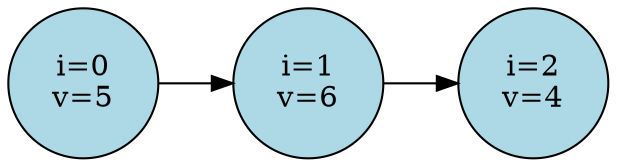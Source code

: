 digraph {
graph [
  rankdir=LR
];
node [
  style=filled,
  fillcolor=lightblue,
  shape=circle,
  fixedsize=true,
  width=1
];
edge [
  arrowsize=1,
  color=black
];

4332421328 [
  label="i=0\nv=5"
];
4332421360 [
  label="i=1\nv=6"
];
4332421392 [
  label="i=2\nv=4"
];
4332421328 -> 4332421360 [

];
4332421360 -> 4332421392 [

];
}